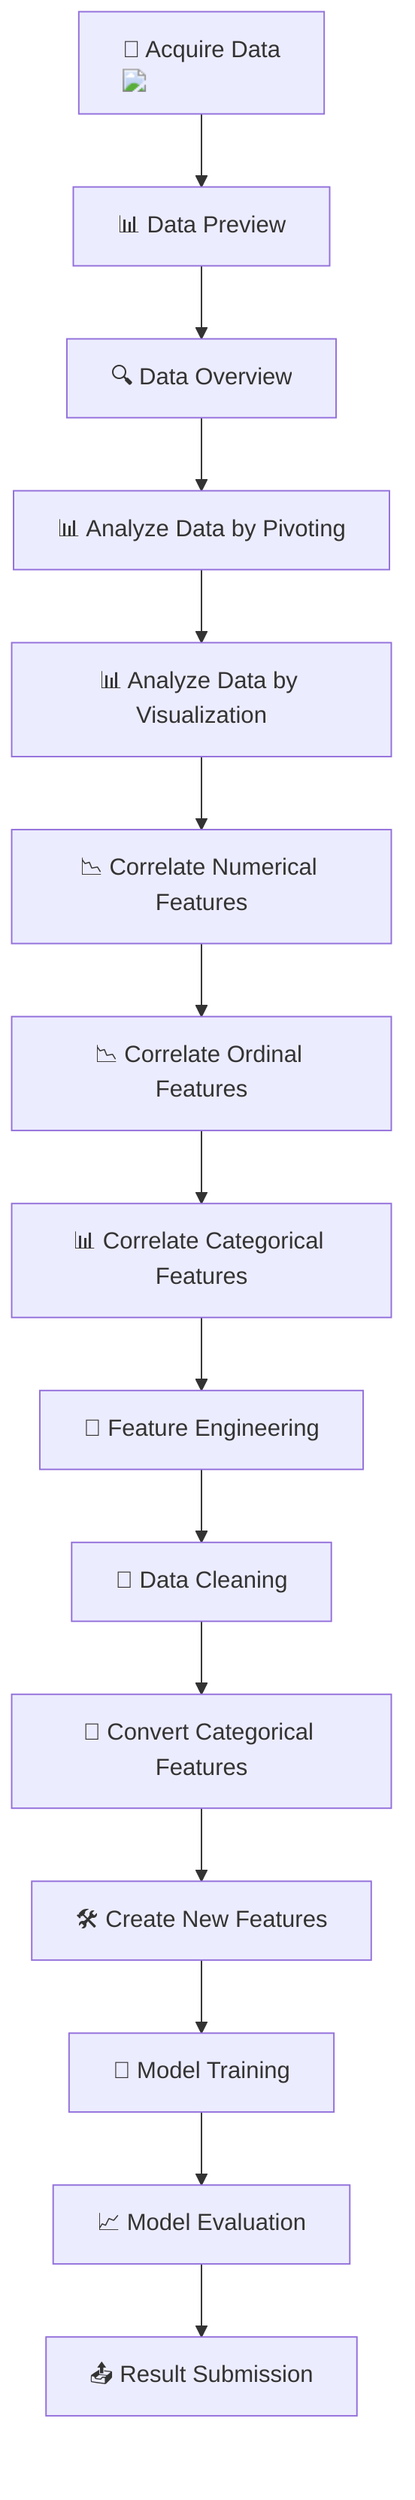 flowchart TD
    A["📁 Acquire Data <img src='file.svg'/>"] --> B["📊 Data Preview"]
    B --> C["🔍 Data Overview"]
    C --> D["📊 Analyze Data by Pivoting"]
    D --> E["📊 Analyze Data by Visualization"]
    E --> F["📉 Correlate Numerical Features"]
    F --> G["📉 Correlate Ordinal Features"]
    G --> H["📊 Correlate Categorical Features"]
    H --> I["🔗 Feature Engineering"]
    I --> J["🔄 Data Cleaning"]
    J --> K["🔢 Convert Categorical Features"]
    K --> L["🛠️ Create New Features"]
    L --> M["🧮 Model Training"]
    M --> N["📈 Model Evaluation"]
    N --> O["📤 Result Submission"]